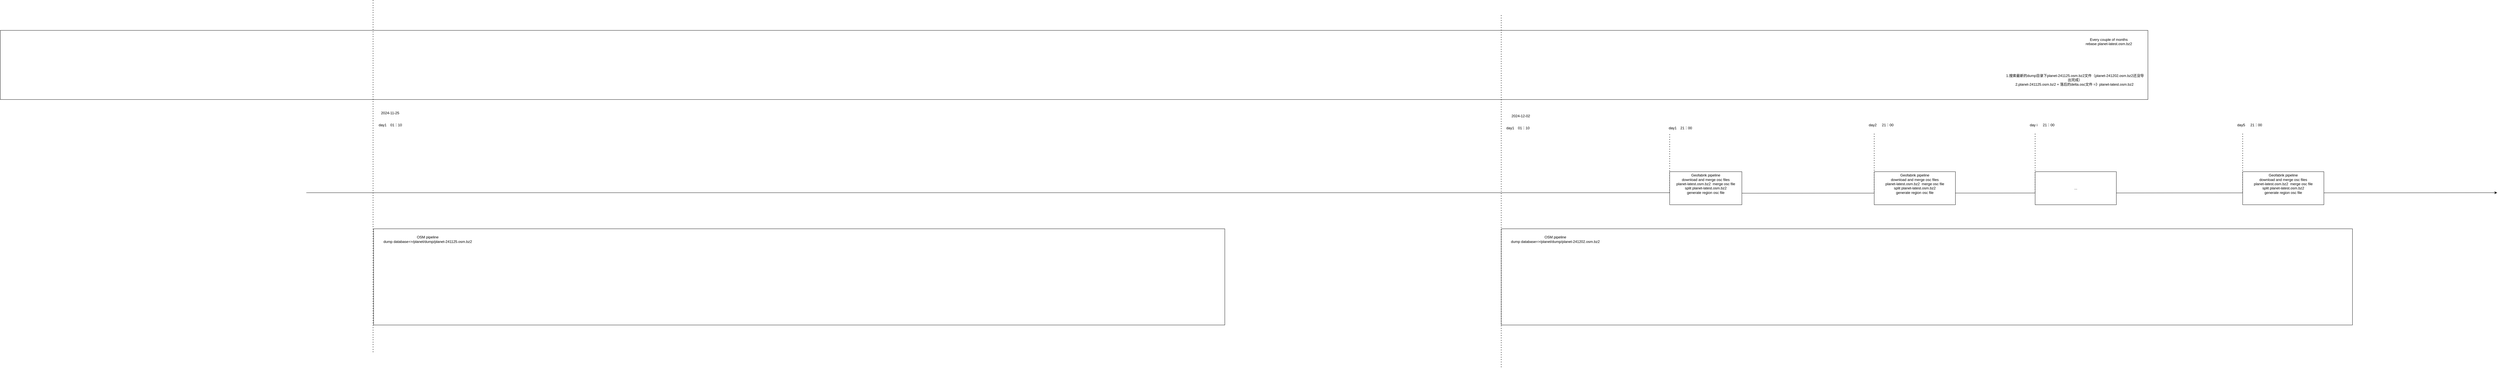 <mxfile version="25.0.3">
  <diagram name="第 1 页" id="e-PQmXd9gDxlK_6j7caD">
    <mxGraphModel dx="7764" dy="2222" grid="1" gridSize="10" guides="1" tooltips="1" connect="1" arrows="1" fold="1" page="1" pageScale="1" pageWidth="827" pageHeight="1169" math="0" shadow="0">
      <root>
        <mxCell id="0" />
        <mxCell id="1" parent="0" />
        <mxCell id="NlB_axjpo1NO2d-KgG7u-14" value="" style="rounded=0;whiteSpace=wrap;html=1;" vertex="1" parent="1">
          <mxGeometry x="-5550" y="-180" width="7140" height="230" as="geometry" />
        </mxCell>
        <mxCell id="NlB_axjpo1NO2d-KgG7u-4" value="" style="rounded=0;whiteSpace=wrap;html=1;" vertex="1" parent="1">
          <mxGeometry x="-560" y="480" width="2830" height="320" as="geometry" />
        </mxCell>
        <mxCell id="8znnxyxPADqtM8k6MW8M-1" value="" style="endArrow=classic;html=1;rounded=0;exitX=1.003;exitY=0.651;exitDx=0;exitDy=0;exitPerimeter=0;" parent="1" source="8znnxyxPADqtM8k6MW8M-3" edge="1">
          <mxGeometry relative="1" as="geometry">
            <mxPoint x="-320" y="360" as="sourcePoint" />
            <mxPoint x="2751" y="360" as="targetPoint" />
          </mxGeometry>
        </mxCell>
        <mxCell id="8znnxyxPADqtM8k6MW8M-4" value="" style="endArrow=none;dashed=1;html=1;dashPattern=1 3;strokeWidth=2;rounded=0;" parent="1" edge="1">
          <mxGeometry width="50" height="50" relative="1" as="geometry">
            <mxPoint y="360" as="sourcePoint" />
            <mxPoint y="160" as="targetPoint" />
            <Array as="points">
              <mxPoint y="260" />
            </Array>
          </mxGeometry>
        </mxCell>
        <mxCell id="8znnxyxPADqtM8k6MW8M-5" value="21：00" style="text;html=1;align=center;verticalAlign=middle;whiteSpace=wrap;rounded=0;" parent="1" vertex="1">
          <mxGeometry x="10" y="130" width="90" height="30" as="geometry" />
        </mxCell>
        <mxCell id="8znnxyxPADqtM8k6MW8M-6" value="" style="endArrow=none;dashed=1;html=1;dashPattern=1 3;strokeWidth=2;rounded=0;" parent="1" edge="1">
          <mxGeometry width="50" height="50" relative="1" as="geometry">
            <mxPoint x="680" y="358" as="sourcePoint" />
            <mxPoint x="680" y="160" as="targetPoint" />
            <Array as="points">
              <mxPoint x="680" y="260" />
            </Array>
          </mxGeometry>
        </mxCell>
        <mxCell id="8znnxyxPADqtM8k6MW8M-7" value="21：00" style="text;html=1;align=center;verticalAlign=middle;whiteSpace=wrap;rounded=0;" parent="1" vertex="1">
          <mxGeometry x="680" y="120" width="90" height="30" as="geometry" />
        </mxCell>
        <mxCell id="8znnxyxPADqtM8k6MW8M-8" value="day1" style="text;html=1;align=center;verticalAlign=middle;whiteSpace=wrap;rounded=0;" parent="1" vertex="1">
          <mxGeometry x="-20" y="130" width="60" height="30" as="geometry" />
        </mxCell>
        <mxCell id="8znnxyxPADqtM8k6MW8M-10" value="&lt;div&gt;&lt;div&gt;Geofabrik pipeline&lt;/div&gt;download and merge osc files&lt;div&gt;planet-latest.osm.bz2&amp;nbsp; merge osc file&lt;/div&gt;&lt;div&gt;split&amp;nbsp;&lt;span style=&quot;background-color: initial;&quot;&gt;planet-latest.osm.bz2&lt;/span&gt;&lt;/div&gt;&lt;div&gt;generate region osc file&lt;/div&gt;&lt;div&gt;&lt;span style=&quot;background-color: initial;&quot;&gt;&lt;br&gt;&lt;/span&gt;&lt;/div&gt;&lt;div&gt;&lt;br&gt;&lt;/div&gt;&lt;/div&gt;" style="rounded=0;whiteSpace=wrap;html=1;align=center;" parent="1" vertex="1">
          <mxGeometry x="680" y="290" width="270" height="110" as="geometry" />
        </mxCell>
        <mxCell id="8znnxyxPADqtM8k6MW8M-12" value="day2" style="text;html=1;align=center;verticalAlign=middle;whiteSpace=wrap;rounded=0;" parent="1" vertex="1">
          <mxGeometry x="645" y="120" width="60" height="30" as="geometry" />
        </mxCell>
        <mxCell id="8znnxyxPADqtM8k6MW8M-18" value="" style="endArrow=classic;html=1;rounded=0;" parent="1" edge="1">
          <mxGeometry relative="1" as="geometry">
            <mxPoint x="-4532.5" y="360" as="sourcePoint" />
            <mxPoint x="10" y="360" as="targetPoint" />
          </mxGeometry>
        </mxCell>
        <mxCell id="8znnxyxPADqtM8k6MW8M-3" value="&lt;div&gt;Geofabrik pipeline&lt;/div&gt;download and merge osc files&lt;div&gt;planet-latest.osm.bz2&amp;nbsp; merge osc file&lt;/div&gt;&lt;div&gt;split&amp;nbsp;&lt;span style=&quot;background-color: initial;&quot;&gt;planet-latest.osm.bz2&lt;/span&gt;&lt;/div&gt;&lt;div&gt;generate region osc file&lt;/div&gt;&lt;div&gt;&lt;span style=&quot;background-color: initial;&quot;&gt;&lt;br&gt;&lt;/span&gt;&lt;/div&gt;&lt;div&gt;&lt;br&gt;&lt;/div&gt;" style="rounded=0;whiteSpace=wrap;html=1;align=center;" parent="1" vertex="1">
          <mxGeometry y="290" width="240" height="110" as="geometry" />
        </mxCell>
        <mxCell id="NlB_axjpo1NO2d-KgG7u-1" value="" style="endArrow=none;dashed=1;html=1;dashPattern=1 3;strokeWidth=2;rounded=0;" edge="1" parent="1">
          <mxGeometry width="50" height="50" relative="1" as="geometry">
            <mxPoint x="-560" y="940" as="sourcePoint" />
            <mxPoint x="-560" y="-230" as="targetPoint" />
            <Array as="points">
              <mxPoint x="-560" y="260" />
            </Array>
          </mxGeometry>
        </mxCell>
        <mxCell id="NlB_axjpo1NO2d-KgG7u-2" value="01：10" style="text;html=1;align=center;verticalAlign=middle;whiteSpace=wrap;rounded=0;" vertex="1" parent="1">
          <mxGeometry x="-530" y="130" width="90" height="30" as="geometry" />
        </mxCell>
        <mxCell id="NlB_axjpo1NO2d-KgG7u-3" value="day1" style="text;html=1;align=center;verticalAlign=middle;whiteSpace=wrap;rounded=0;" vertex="1" parent="1">
          <mxGeometry x="-560" y="130" width="60" height="30" as="geometry" />
        </mxCell>
        <mxCell id="NlB_axjpo1NO2d-KgG7u-5" value="" style="endArrow=none;dashed=1;html=1;dashPattern=1 3;strokeWidth=2;rounded=0;" edge="1" parent="1">
          <mxGeometry width="50" height="50" relative="1" as="geometry">
            <mxPoint x="1215" y="358" as="sourcePoint" />
            <mxPoint x="1215" y="160" as="targetPoint" />
            <Array as="points">
              <mxPoint x="1215" y="260" />
            </Array>
          </mxGeometry>
        </mxCell>
        <mxCell id="NlB_axjpo1NO2d-KgG7u-6" value="21：00" style="text;html=1;align=center;verticalAlign=middle;whiteSpace=wrap;rounded=0;" vertex="1" parent="1">
          <mxGeometry x="1215" y="120" width="90" height="30" as="geometry" />
        </mxCell>
        <mxCell id="NlB_axjpo1NO2d-KgG7u-7" value="&lt;div&gt;...&lt;/div&gt;" style="rounded=0;whiteSpace=wrap;html=1;align=center;" vertex="1" parent="1">
          <mxGeometry x="1215" y="290" width="270" height="110" as="geometry" />
        </mxCell>
        <mxCell id="NlB_axjpo1NO2d-KgG7u-8" value="day i" style="text;html=1;align=center;verticalAlign=middle;whiteSpace=wrap;rounded=0;" vertex="1" parent="1">
          <mxGeometry x="1180" y="120" width="60" height="30" as="geometry" />
        </mxCell>
        <mxCell id="NlB_axjpo1NO2d-KgG7u-9" value="" style="endArrow=none;dashed=1;html=1;dashPattern=1 3;strokeWidth=2;rounded=0;" edge="1" parent="1">
          <mxGeometry width="50" height="50" relative="1" as="geometry">
            <mxPoint x="1905" y="358" as="sourcePoint" />
            <mxPoint x="1905" y="160" as="targetPoint" />
            <Array as="points">
              <mxPoint x="1905" y="260" />
            </Array>
          </mxGeometry>
        </mxCell>
        <mxCell id="NlB_axjpo1NO2d-KgG7u-10" value="21：00" style="text;html=1;align=center;verticalAlign=middle;whiteSpace=wrap;rounded=0;" vertex="1" parent="1">
          <mxGeometry x="1905" y="120" width="90" height="30" as="geometry" />
        </mxCell>
        <mxCell id="NlB_axjpo1NO2d-KgG7u-11" value="&lt;div&gt;&lt;div&gt;Geofabrik pipeline&lt;/div&gt;download and merge osc files&lt;div&gt;planet-latest.osm.bz2&amp;nbsp; merge osc file&lt;/div&gt;&lt;div&gt;split&amp;nbsp;&lt;span style=&quot;background-color: initial;&quot;&gt;planet-latest.osm.bz2&lt;/span&gt;&lt;/div&gt;&lt;div&gt;generate region osc file&lt;/div&gt;&lt;div&gt;&lt;span style=&quot;background-color: initial;&quot;&gt;&lt;br&gt;&lt;/span&gt;&lt;/div&gt;&lt;div&gt;&lt;br&gt;&lt;/div&gt;&lt;/div&gt;" style="rounded=0;whiteSpace=wrap;html=1;align=center;" vertex="1" parent="1">
          <mxGeometry x="1905" y="290" width="270" height="110" as="geometry" />
        </mxCell>
        <mxCell id="NlB_axjpo1NO2d-KgG7u-12" value="day5" style="text;html=1;align=center;verticalAlign=middle;whiteSpace=wrap;rounded=0;" vertex="1" parent="1">
          <mxGeometry x="1870" y="120" width="60" height="30" as="geometry" />
        </mxCell>
        <mxCell id="NlB_axjpo1NO2d-KgG7u-13" value="OSM pipeline&lt;div&gt;dump database=&amp;gt;/planet/dump/planet-241202.osm.bz2&lt;/div&gt;" style="text;html=1;align=center;verticalAlign=middle;whiteSpace=wrap;rounded=0;" vertex="1" parent="1">
          <mxGeometry x="-560" y="480" width="360" height="70" as="geometry" />
        </mxCell>
        <mxCell id="NlB_axjpo1NO2d-KgG7u-15" value="" style="rounded=0;whiteSpace=wrap;html=1;" vertex="1" parent="1">
          <mxGeometry x="-4309" y="480" width="2830" height="320" as="geometry" />
        </mxCell>
        <mxCell id="NlB_axjpo1NO2d-KgG7u-16" value="Every couple of months&lt;div&gt;rebase planet-latest.osm.bz2&lt;/div&gt;&lt;div&gt;&lt;br&gt;&lt;/div&gt;" style="text;html=1;align=center;verticalAlign=middle;whiteSpace=wrap;rounded=0;" vertex="1" parent="1">
          <mxGeometry x="1340" y="-160" width="240" height="50" as="geometry" />
        </mxCell>
        <mxCell id="NlB_axjpo1NO2d-KgG7u-17" value="OSM pipeline&lt;div&gt;dump database=&amp;gt;/planet/dump/planet-241125.osm.bz2&lt;/div&gt;" style="text;html=1;align=center;verticalAlign=middle;whiteSpace=wrap;rounded=0;" vertex="1" parent="1">
          <mxGeometry x="-4309" y="480" width="360" height="70" as="geometry" />
        </mxCell>
        <mxCell id="NlB_axjpo1NO2d-KgG7u-18" value="" style="endArrow=none;dashed=1;html=1;dashPattern=1 3;strokeWidth=2;rounded=0;" edge="1" parent="1">
          <mxGeometry width="50" height="50" relative="1" as="geometry">
            <mxPoint x="-4310.67" y="890" as="sourcePoint" />
            <mxPoint x="-4310.67" y="-280" as="targetPoint" />
            <Array as="points">
              <mxPoint x="-4310.67" y="210" />
            </Array>
          </mxGeometry>
        </mxCell>
        <mxCell id="NlB_axjpo1NO2d-KgG7u-19" value="01：10" style="text;html=1;align=center;verticalAlign=middle;whiteSpace=wrap;rounded=0;" vertex="1" parent="1">
          <mxGeometry x="-4279" y="120" width="90" height="30" as="geometry" />
        </mxCell>
        <mxCell id="NlB_axjpo1NO2d-KgG7u-20" value="day1" style="text;html=1;align=center;verticalAlign=middle;whiteSpace=wrap;rounded=0;" vertex="1" parent="1">
          <mxGeometry x="-4309" y="120" width="60" height="30" as="geometry" />
        </mxCell>
        <mxCell id="NlB_axjpo1NO2d-KgG7u-21" value="2024-12-02" style="text;html=1;align=center;verticalAlign=middle;whiteSpace=wrap;rounded=0;" vertex="1" parent="1">
          <mxGeometry x="-550" y="90" width="110" height="30" as="geometry" />
        </mxCell>
        <mxCell id="NlB_axjpo1NO2d-KgG7u-22" value="2024-11-25" style="text;html=1;align=center;verticalAlign=middle;whiteSpace=wrap;rounded=0;" vertex="1" parent="1">
          <mxGeometry x="-4309" y="80" width="110" height="30" as="geometry" />
        </mxCell>
        <mxCell id="NlB_axjpo1NO2d-KgG7u-23" value="&lt;div&gt;1.搜索最新的dump目录下planet-241125.osm.bz2文件（&lt;span style=&quot;background-color: initial;&quot;&gt;planet-241202.osm.bz2还没导出完成&lt;/span&gt;&lt;span style=&quot;background-color: initial;&quot;&gt;）&lt;/span&gt;&lt;/div&gt;2.planet-241125.osm.bz2 + 落后的delta.osc文件 =》planet-latest.osm.bz2&amp;nbsp;" style="text;html=1;align=center;verticalAlign=middle;whiteSpace=wrap;rounded=0;" vertex="1" parent="1">
          <mxGeometry x="1115" y="-60" width="465" height="90" as="geometry" />
        </mxCell>
      </root>
    </mxGraphModel>
  </diagram>
</mxfile>
